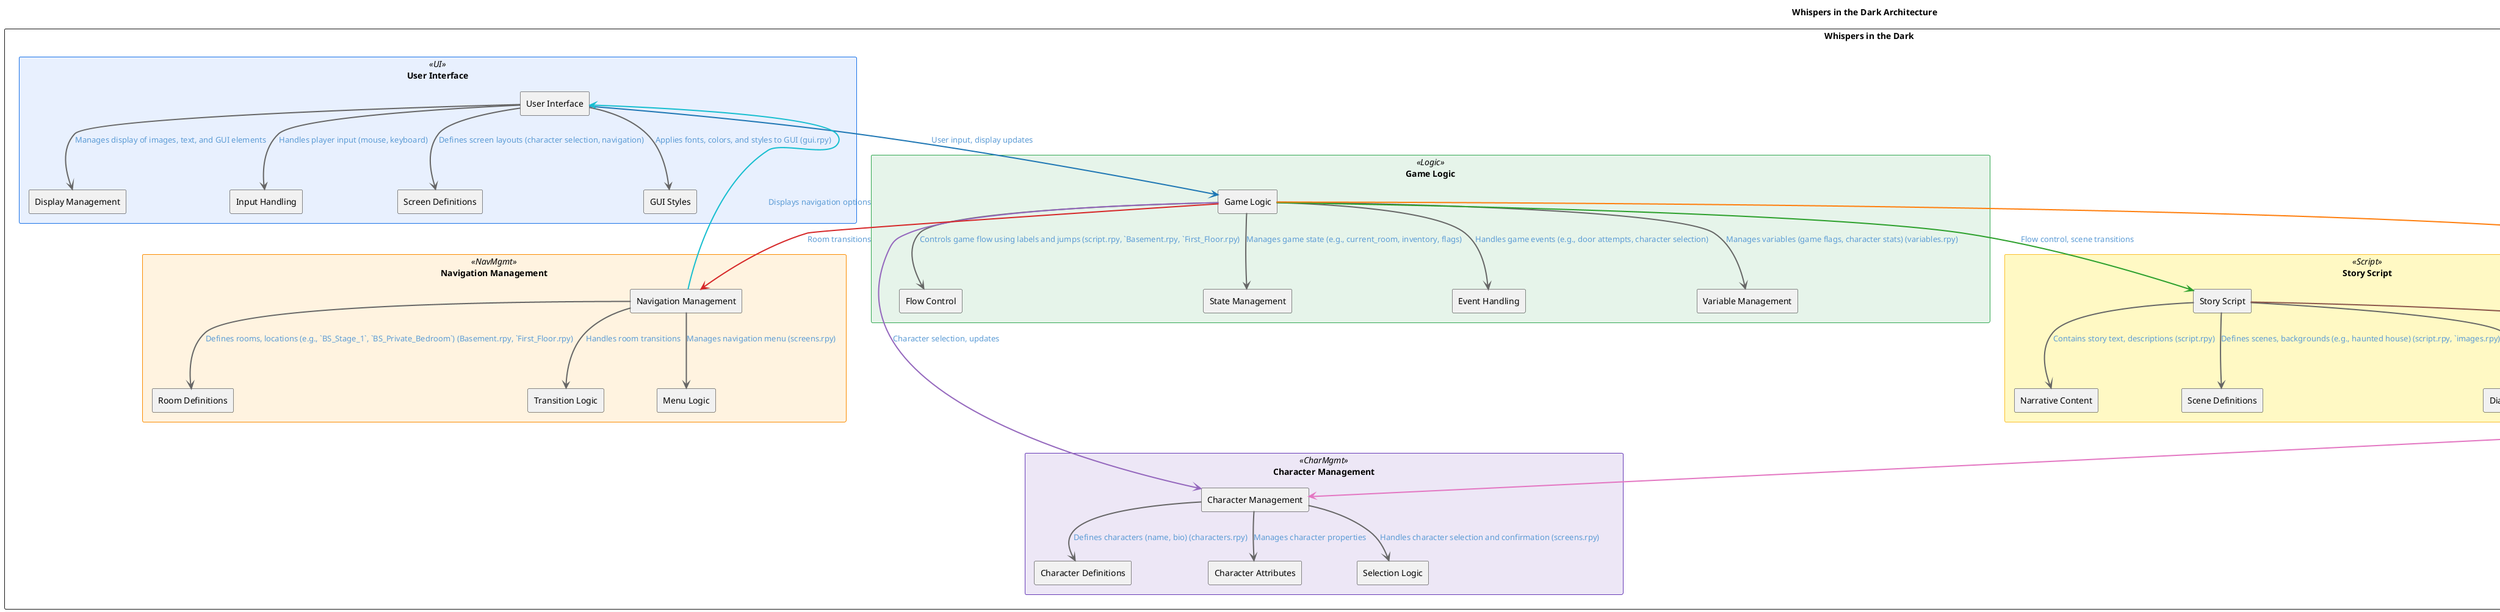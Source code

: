 @startuml Architecture
title Whispers in the Dark Architecture



' Global style settings for packages and components
skinparam packageStyle rectangle
skinparam componentStyle rectangle


' Global arrow settings
skinparam ArrowColor #5B9BD5
skinparam ArrowThickness 2
skinparam ArrowFontColor #5B9BD5

' Stereotype-specific styling for packages:
skinparam package<<UI>> {
    BackgroundColor #E8F0FE
    BorderColor #1a73e8
    FontColor black
}
skinparam package<<Logic>> {
    BackgroundColor #E6F4EA
    BorderColor #34A853
    FontColor black
}
skinparam package<<Script>> {
    BackgroundColor #FFF9C4
    BorderColor #FBC02D
    FontColor black
}
skinparam package<<Data>> {
    BackgroundColor #F5F5F5
    BorderColor #9E9E9E
    FontColor black
}
skinparam package<<CharMgmt>> {
    BackgroundColor #EDE7F6
    BorderColor #673AB7
    FontColor black
}
skinparam package<<NavMgmt>> {
    BackgroundColor #FFF3E0
    BorderColor #FB8C00
    FontColor black
}

package "Whispers in the Dark" {

  ' User Interface Package 
  package "User Interface" <<UI>> {
    [User Interface] as UI
    [Display Management] as Display
    [Input Handling] as Input
    [Screen Definitions] as Screens
    [GUI Styles] as Styles

    UI -[#666666]-> Display : Manages display of images, text, and GUI elements
    UI -[#666666]-> Input : Handles player input (mouse, keyboard)
    UI -[#666666]-> Screens : Defines screen layouts (character selection, navigation)
    UI -[#666666]-> Styles : Applies fonts, colors, and styles to GUI (gui.rpy)

  }

  ' Game Logic Package 
  package "Game Logic" <<Logic>> {
    [Game Logic] as Logic
    [Flow Control] as Flow
    [State Management] as State
    [Event Handling] as Events
    [Variable Management] as Vars



    Logic -[#666666]-> Flow : Controls game flow using labels and jumps (script.rpy, `Basement.rpy, `First_Floor.rpy)
    Logic -[#666666]-> State : Manages game state (e.g., current_room, inventory, flags)
    Logic -[#666666]-> Events : Handles game events (e.g., door attempts, character selection)
    Logic -[#666666]-> Vars : Manages variables (game flags, character stats) (variables.rpy)

  }

  ' Story Script Package 
  package "Story Script" <<Script>> {
    [Story Script] as Script
    [Narrative Content] as Narrative
    [Scene Definitions] as Scenes
    [Dialogue Handling] as Dialogue


    Script -[#666666]-> Narrative : Contains story text, descriptions (script.rpy)
    Script -[#666666]-> Scenes : Defines scenes, backgrounds (e.g., haunted house) (script.rpy, `images.rpy)
    Script -[#666666]-> Dialogue : Handles character dialogue, interactions (script.rpy)

  }

  ' Game Data Package 
  package "Game Data" <<Data>> {
    [Game Data] as Data
    [World State] as World
    [Character Data] as CharData
    [Inventory Management] as Inventory
    [Flags and Variables] as Flags

    Data -[#666666]-> World : Stores room data, locations (Basement.rpy, `First_Floor.rpy)
    Data -[#666666]-> CharData : Stores character definitions, attributes (characters.rpy)
    Data -[#666666]-> Inventory : Manages items, player possessions
    Data -[#666666]-> Flags : Stores game flags (e.g., `wall_broken`, `found_hammer`, `try_door`) (variables.rpy)

  }

  ' Character Management Package 
  package "Character Management" <<CharMgmt>> {
    [Character Management] as CharMgr
    [Character Definitions] as CharDefs
    [Character Attributes] as CharAttrs
    [Selection Logic] as CharSelect


    CharMgr -[#666666]-> CharDefs : Defines characters (name, bio) (characters.rpy)
    CharMgr -[#666666]-> CharAttrs : Manages character properties
    CharMgr -[#666666]-> CharSelect : Handles character selection and confirmation (screens.rpy)

  }

  ' Navigation Management Package 
  package "Navigation Management" <<NavMgmt>> {
    [Navigation Management] as NavMgr
    [Room Definitions] as Rooms
    [Transition Logic] as Transitions
    [Menu Logic] as NavMenu

    NavMgr -[#666666]-> Rooms : Defines rooms, locations (e.g., `BS_Stage_1`, `BS_Private_Bedroom`) (Basement.rpy, `First_Floor.rpy)
    NavMgr -[#666666]-> Transitions : Handles room transitions
    NavMgr -[#666666]-> NavMenu : Manages navigation menu (screens.rpy)

  }

  ' Inter-package Interactions (with custom arrow colors) 
  UI -[#1f77b4]-> Logic : User input, display updates
  Logic -[#2ca02c]-> Script : Flow control, scene transitions
  Logic -[#ff7f0e]-> Data : State updates, data access
  Logic -[#9467bd]-> CharMgr : Character selection, updates
  Logic -[#d62728]-> NavMgr : Room transitions
  Script -[#8c564b]-> Data : Scene settings, variable setting
  Data -[#e377c2]-> CharMgr : Provides character attributes
  NavMgr -[#17becf]-> UI : Displays navigation options

}


@enduml